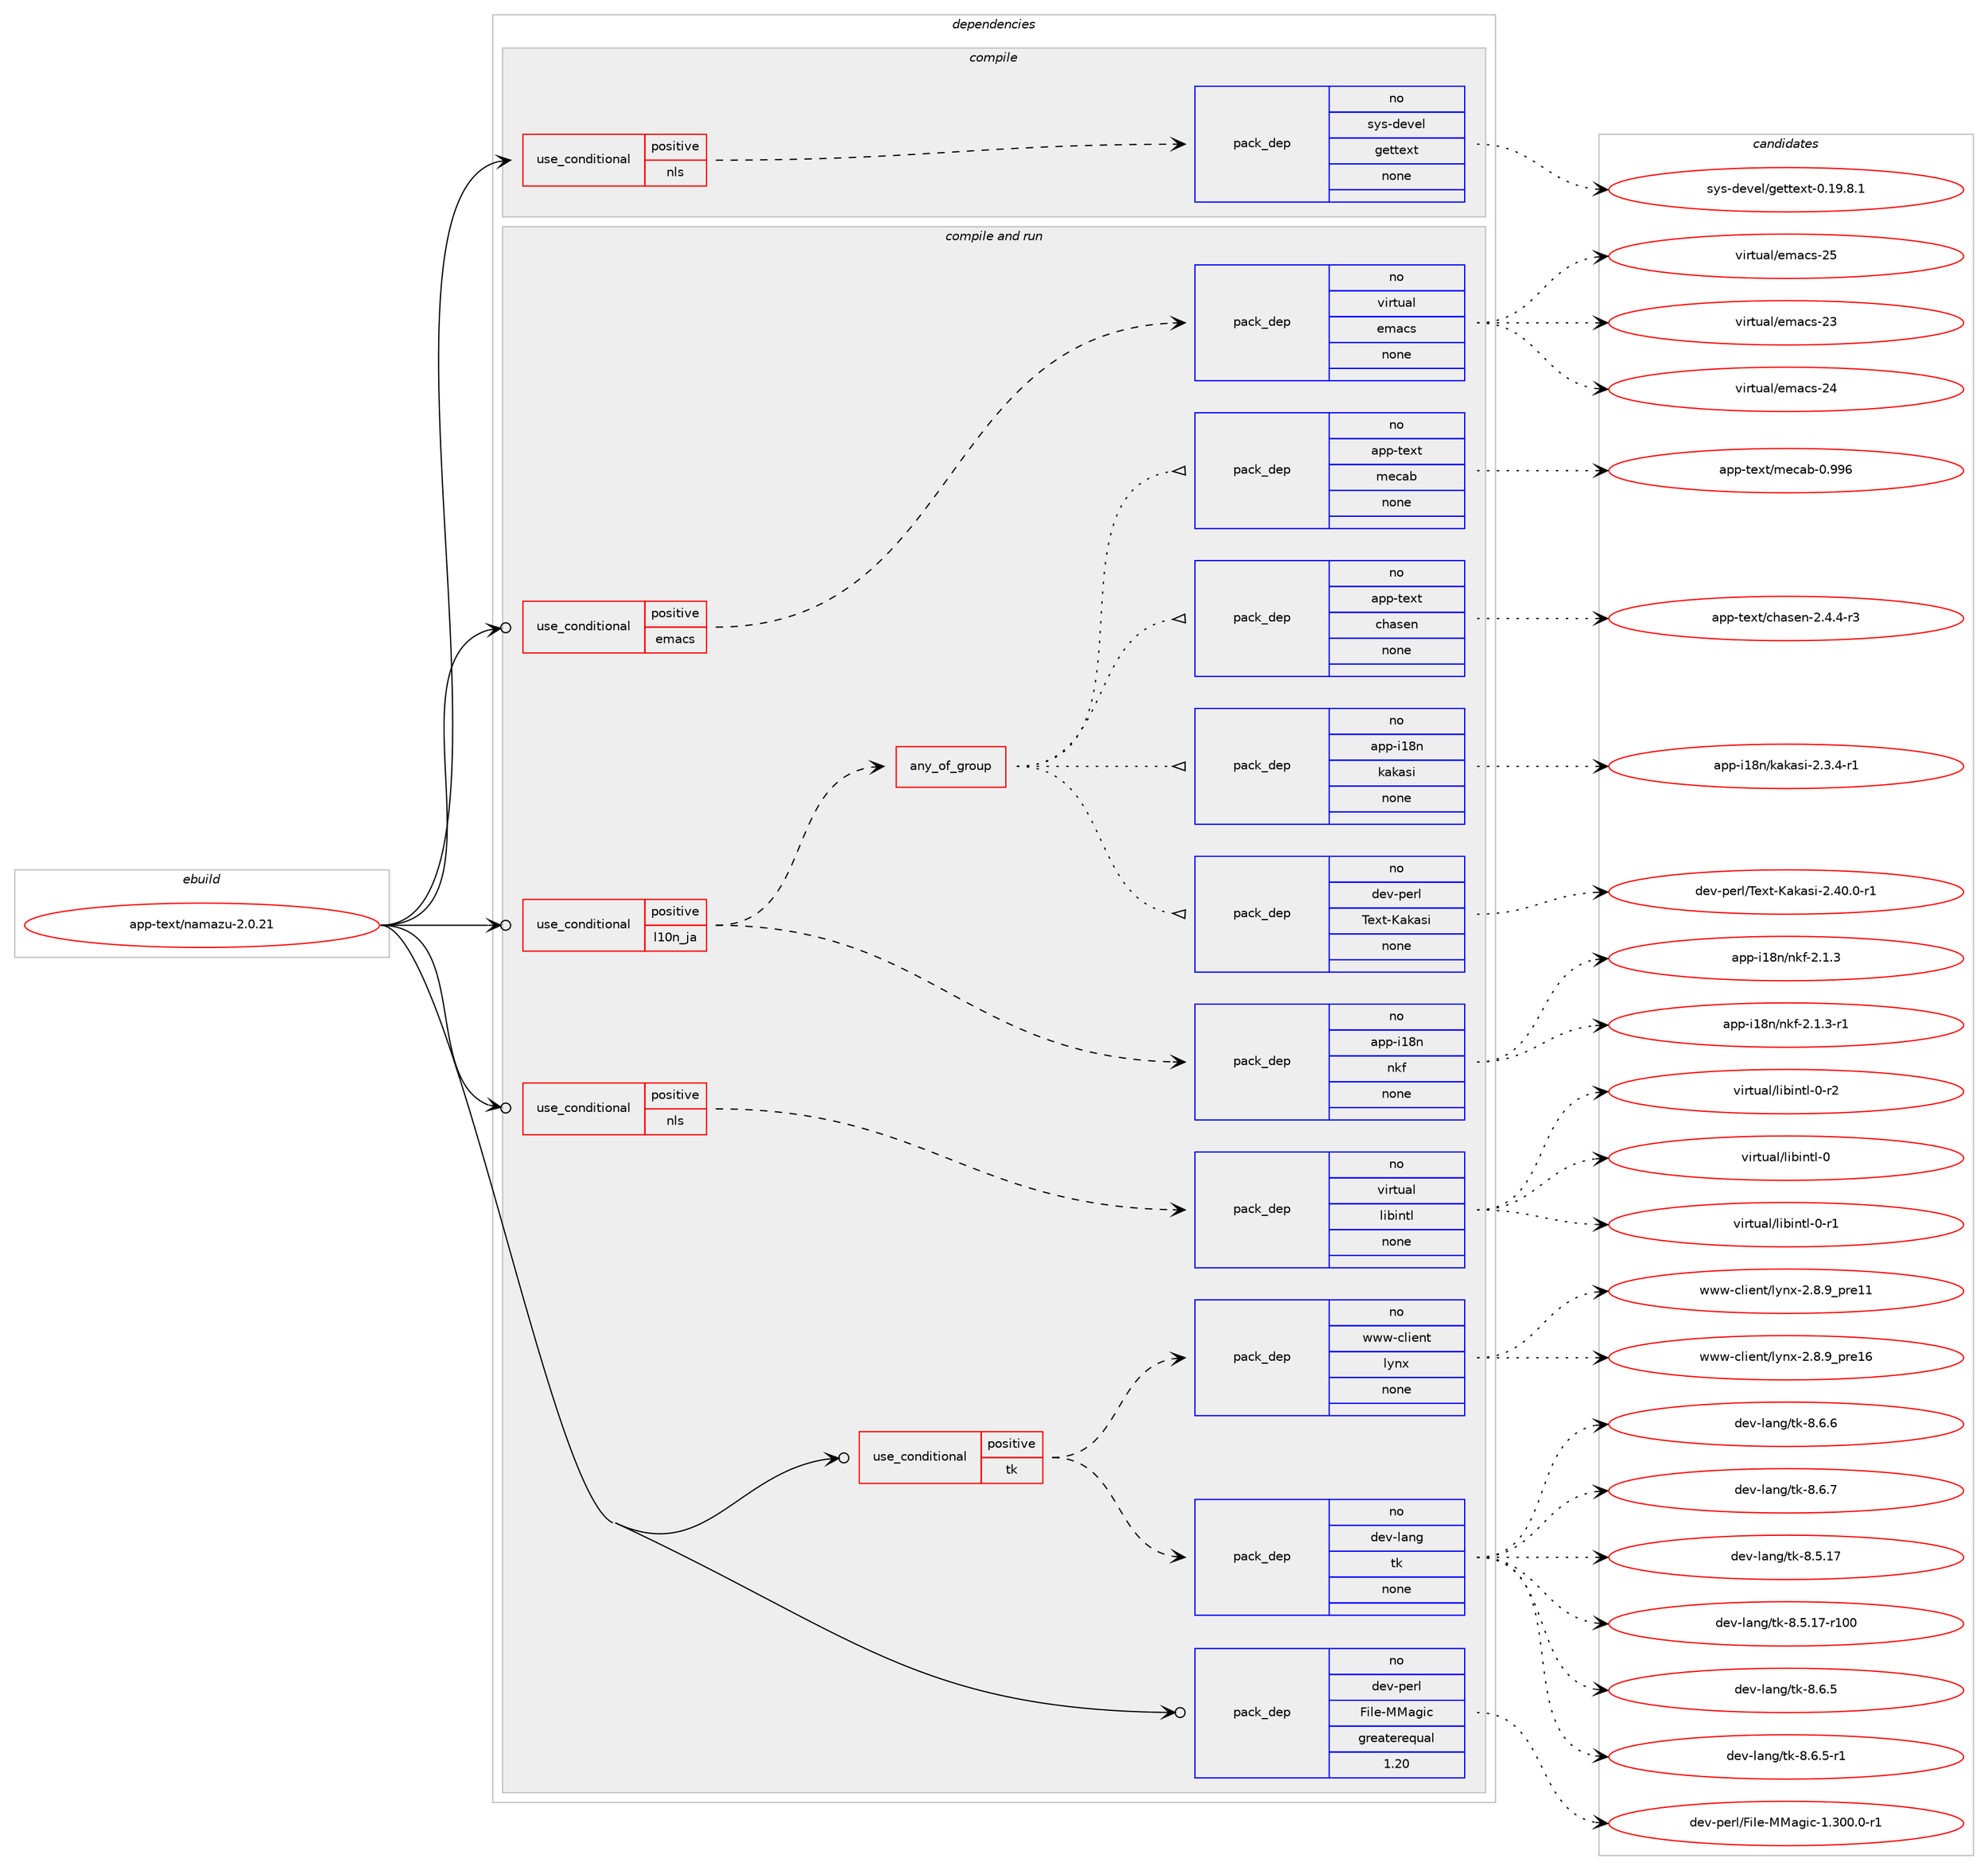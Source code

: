digraph prolog {

# *************
# Graph options
# *************

newrank=true;
concentrate=true;
compound=true;
graph [rankdir=LR,fontname=Helvetica,fontsize=10,ranksep=1.5];#, ranksep=2.5, nodesep=0.2];
edge  [arrowhead=vee];
node  [fontname=Helvetica,fontsize=10];

# **********
# The ebuild
# **********

subgraph cluster_leftcol {
color=gray;
rank=same;
label=<<i>ebuild</i>>;
id [label="app-text/namazu-2.0.21", color=red, width=4, href="../app-text/namazu-2.0.21.svg"];
}

# ****************
# The dependencies
# ****************

subgraph cluster_midcol {
color=gray;
label=<<i>dependencies</i>>;
subgraph cluster_compile {
fillcolor="#eeeeee";
style=filled;
label=<<i>compile</i>>;
subgraph cond14822 {
dependency58290 [label=<<TABLE BORDER="0" CELLBORDER="1" CELLSPACING="0" CELLPADDING="4"><TR><TD ROWSPAN="3" CELLPADDING="10">use_conditional</TD></TR><TR><TD>positive</TD></TR><TR><TD>nls</TD></TR></TABLE>>, shape=none, color=red];
subgraph pack42380 {
dependency58291 [label=<<TABLE BORDER="0" CELLBORDER="1" CELLSPACING="0" CELLPADDING="4" WIDTH="220"><TR><TD ROWSPAN="6" CELLPADDING="30">pack_dep</TD></TR><TR><TD WIDTH="110">no</TD></TR><TR><TD>sys-devel</TD></TR><TR><TD>gettext</TD></TR><TR><TD>none</TD></TR><TR><TD></TD></TR></TABLE>>, shape=none, color=blue];
}
dependency58290:e -> dependency58291:w [weight=20,style="dashed",arrowhead="vee"];
}
id:e -> dependency58290:w [weight=20,style="solid",arrowhead="vee"];
}
subgraph cluster_compileandrun {
fillcolor="#eeeeee";
style=filled;
label=<<i>compile and run</i>>;
subgraph cond14823 {
dependency58292 [label=<<TABLE BORDER="0" CELLBORDER="1" CELLSPACING="0" CELLPADDING="4"><TR><TD ROWSPAN="3" CELLPADDING="10">use_conditional</TD></TR><TR><TD>positive</TD></TR><TR><TD>emacs</TD></TR></TABLE>>, shape=none, color=red];
subgraph pack42381 {
dependency58293 [label=<<TABLE BORDER="0" CELLBORDER="1" CELLSPACING="0" CELLPADDING="4" WIDTH="220"><TR><TD ROWSPAN="6" CELLPADDING="30">pack_dep</TD></TR><TR><TD WIDTH="110">no</TD></TR><TR><TD>virtual</TD></TR><TR><TD>emacs</TD></TR><TR><TD>none</TD></TR><TR><TD></TD></TR></TABLE>>, shape=none, color=blue];
}
dependency58292:e -> dependency58293:w [weight=20,style="dashed",arrowhead="vee"];
}
id:e -> dependency58292:w [weight=20,style="solid",arrowhead="odotvee"];
subgraph cond14824 {
dependency58294 [label=<<TABLE BORDER="0" CELLBORDER="1" CELLSPACING="0" CELLPADDING="4"><TR><TD ROWSPAN="3" CELLPADDING="10">use_conditional</TD></TR><TR><TD>positive</TD></TR><TR><TD>l10n_ja</TD></TR></TABLE>>, shape=none, color=red];
subgraph pack42382 {
dependency58295 [label=<<TABLE BORDER="0" CELLBORDER="1" CELLSPACING="0" CELLPADDING="4" WIDTH="220"><TR><TD ROWSPAN="6" CELLPADDING="30">pack_dep</TD></TR><TR><TD WIDTH="110">no</TD></TR><TR><TD>app-i18n</TD></TR><TR><TD>nkf</TD></TR><TR><TD>none</TD></TR><TR><TD></TD></TR></TABLE>>, shape=none, color=blue];
}
dependency58294:e -> dependency58295:w [weight=20,style="dashed",arrowhead="vee"];
subgraph any1062 {
dependency58296 [label=<<TABLE BORDER="0" CELLBORDER="1" CELLSPACING="0" CELLPADDING="4"><TR><TD CELLPADDING="10">any_of_group</TD></TR></TABLE>>, shape=none, color=red];subgraph pack42383 {
dependency58297 [label=<<TABLE BORDER="0" CELLBORDER="1" CELLSPACING="0" CELLPADDING="4" WIDTH="220"><TR><TD ROWSPAN="6" CELLPADDING="30">pack_dep</TD></TR><TR><TD WIDTH="110">no</TD></TR><TR><TD>dev-perl</TD></TR><TR><TD>Text-Kakasi</TD></TR><TR><TD>none</TD></TR><TR><TD></TD></TR></TABLE>>, shape=none, color=blue];
}
dependency58296:e -> dependency58297:w [weight=20,style="dotted",arrowhead="oinv"];
subgraph pack42384 {
dependency58298 [label=<<TABLE BORDER="0" CELLBORDER="1" CELLSPACING="0" CELLPADDING="4" WIDTH="220"><TR><TD ROWSPAN="6" CELLPADDING="30">pack_dep</TD></TR><TR><TD WIDTH="110">no</TD></TR><TR><TD>app-i18n</TD></TR><TR><TD>kakasi</TD></TR><TR><TD>none</TD></TR><TR><TD></TD></TR></TABLE>>, shape=none, color=blue];
}
dependency58296:e -> dependency58298:w [weight=20,style="dotted",arrowhead="oinv"];
subgraph pack42385 {
dependency58299 [label=<<TABLE BORDER="0" CELLBORDER="1" CELLSPACING="0" CELLPADDING="4" WIDTH="220"><TR><TD ROWSPAN="6" CELLPADDING="30">pack_dep</TD></TR><TR><TD WIDTH="110">no</TD></TR><TR><TD>app-text</TD></TR><TR><TD>chasen</TD></TR><TR><TD>none</TD></TR><TR><TD></TD></TR></TABLE>>, shape=none, color=blue];
}
dependency58296:e -> dependency58299:w [weight=20,style="dotted",arrowhead="oinv"];
subgraph pack42386 {
dependency58300 [label=<<TABLE BORDER="0" CELLBORDER="1" CELLSPACING="0" CELLPADDING="4" WIDTH="220"><TR><TD ROWSPAN="6" CELLPADDING="30">pack_dep</TD></TR><TR><TD WIDTH="110">no</TD></TR><TR><TD>app-text</TD></TR><TR><TD>mecab</TD></TR><TR><TD>none</TD></TR><TR><TD></TD></TR></TABLE>>, shape=none, color=blue];
}
dependency58296:e -> dependency58300:w [weight=20,style="dotted",arrowhead="oinv"];
}
dependency58294:e -> dependency58296:w [weight=20,style="dashed",arrowhead="vee"];
}
id:e -> dependency58294:w [weight=20,style="solid",arrowhead="odotvee"];
subgraph cond14825 {
dependency58301 [label=<<TABLE BORDER="0" CELLBORDER="1" CELLSPACING="0" CELLPADDING="4"><TR><TD ROWSPAN="3" CELLPADDING="10">use_conditional</TD></TR><TR><TD>positive</TD></TR><TR><TD>nls</TD></TR></TABLE>>, shape=none, color=red];
subgraph pack42387 {
dependency58302 [label=<<TABLE BORDER="0" CELLBORDER="1" CELLSPACING="0" CELLPADDING="4" WIDTH="220"><TR><TD ROWSPAN="6" CELLPADDING="30">pack_dep</TD></TR><TR><TD WIDTH="110">no</TD></TR><TR><TD>virtual</TD></TR><TR><TD>libintl</TD></TR><TR><TD>none</TD></TR><TR><TD></TD></TR></TABLE>>, shape=none, color=blue];
}
dependency58301:e -> dependency58302:w [weight=20,style="dashed",arrowhead="vee"];
}
id:e -> dependency58301:w [weight=20,style="solid",arrowhead="odotvee"];
subgraph cond14826 {
dependency58303 [label=<<TABLE BORDER="0" CELLBORDER="1" CELLSPACING="0" CELLPADDING="4"><TR><TD ROWSPAN="3" CELLPADDING="10">use_conditional</TD></TR><TR><TD>positive</TD></TR><TR><TD>tk</TD></TR></TABLE>>, shape=none, color=red];
subgraph pack42388 {
dependency58304 [label=<<TABLE BORDER="0" CELLBORDER="1" CELLSPACING="0" CELLPADDING="4" WIDTH="220"><TR><TD ROWSPAN="6" CELLPADDING="30">pack_dep</TD></TR><TR><TD WIDTH="110">no</TD></TR><TR><TD>dev-lang</TD></TR><TR><TD>tk</TD></TR><TR><TD>none</TD></TR><TR><TD></TD></TR></TABLE>>, shape=none, color=blue];
}
dependency58303:e -> dependency58304:w [weight=20,style="dashed",arrowhead="vee"];
subgraph pack42389 {
dependency58305 [label=<<TABLE BORDER="0" CELLBORDER="1" CELLSPACING="0" CELLPADDING="4" WIDTH="220"><TR><TD ROWSPAN="6" CELLPADDING="30">pack_dep</TD></TR><TR><TD WIDTH="110">no</TD></TR><TR><TD>www-client</TD></TR><TR><TD>lynx</TD></TR><TR><TD>none</TD></TR><TR><TD></TD></TR></TABLE>>, shape=none, color=blue];
}
dependency58303:e -> dependency58305:w [weight=20,style="dashed",arrowhead="vee"];
}
id:e -> dependency58303:w [weight=20,style="solid",arrowhead="odotvee"];
subgraph pack42390 {
dependency58306 [label=<<TABLE BORDER="0" CELLBORDER="1" CELLSPACING="0" CELLPADDING="4" WIDTH="220"><TR><TD ROWSPAN="6" CELLPADDING="30">pack_dep</TD></TR><TR><TD WIDTH="110">no</TD></TR><TR><TD>dev-perl</TD></TR><TR><TD>File-MMagic</TD></TR><TR><TD>greaterequal</TD></TR><TR><TD>1.20</TD></TR></TABLE>>, shape=none, color=blue];
}
id:e -> dependency58306:w [weight=20,style="solid",arrowhead="odotvee"];
}
subgraph cluster_run {
fillcolor="#eeeeee";
style=filled;
label=<<i>run</i>>;
}
}

# **************
# The candidates
# **************

subgraph cluster_choices {
rank=same;
color=gray;
label=<<i>candidates</i>>;

subgraph choice42380 {
color=black;
nodesep=1;
choice1151211154510010111810110847103101116116101120116454846495746564649 [label="sys-devel/gettext-0.19.8.1", color=red, width=4,href="../sys-devel/gettext-0.19.8.1.svg"];
dependency58291:e -> choice1151211154510010111810110847103101116116101120116454846495746564649:w [style=dotted,weight="100"];
}
subgraph choice42381 {
color=black;
nodesep=1;
choice11810511411611797108471011099799115455051 [label="virtual/emacs-23", color=red, width=4,href="../virtual/emacs-23.svg"];
choice11810511411611797108471011099799115455052 [label="virtual/emacs-24", color=red, width=4,href="../virtual/emacs-24.svg"];
choice11810511411611797108471011099799115455053 [label="virtual/emacs-25", color=red, width=4,href="../virtual/emacs-25.svg"];
dependency58293:e -> choice11810511411611797108471011099799115455051:w [style=dotted,weight="100"];
dependency58293:e -> choice11810511411611797108471011099799115455052:w [style=dotted,weight="100"];
dependency58293:e -> choice11810511411611797108471011099799115455053:w [style=dotted,weight="100"];
}
subgraph choice42382 {
color=black;
nodesep=1;
choice9711211245105495611047110107102455046494651 [label="app-i18n/nkf-2.1.3", color=red, width=4,href="../app-i18n/nkf-2.1.3.svg"];
choice97112112451054956110471101071024550464946514511449 [label="app-i18n/nkf-2.1.3-r1", color=red, width=4,href="../app-i18n/nkf-2.1.3-r1.svg"];
dependency58295:e -> choice9711211245105495611047110107102455046494651:w [style=dotted,weight="100"];
dependency58295:e -> choice97112112451054956110471101071024550464946514511449:w [style=dotted,weight="100"];
}
subgraph choice42383 {
color=black;
nodesep=1;
choice10010111845112101114108478410112011645759710797115105455046524846484511449 [label="dev-perl/Text-Kakasi-2.40.0-r1", color=red, width=4,href="../dev-perl/Text-Kakasi-2.40.0-r1.svg"];
dependency58297:e -> choice10010111845112101114108478410112011645759710797115105455046524846484511449:w [style=dotted,weight="100"];
}
subgraph choice42384 {
color=black;
nodesep=1;
choice971121124510549561104710797107971151054550465146524511449 [label="app-i18n/kakasi-2.3.4-r1", color=red, width=4,href="../app-i18n/kakasi-2.3.4-r1.svg"];
dependency58298:e -> choice971121124510549561104710797107971151054550465146524511449:w [style=dotted,weight="100"];
}
subgraph choice42385 {
color=black;
nodesep=1;
choice97112112451161011201164799104971151011104550465246524511451 [label="app-text/chasen-2.4.4-r3", color=red, width=4,href="../app-text/chasen-2.4.4-r3.svg"];
dependency58299:e -> choice97112112451161011201164799104971151011104550465246524511451:w [style=dotted,weight="100"];
}
subgraph choice42386 {
color=black;
nodesep=1;
choice971121124511610112011647109101999798454846575754 [label="app-text/mecab-0.996", color=red, width=4,href="../app-text/mecab-0.996.svg"];
dependency58300:e -> choice971121124511610112011647109101999798454846575754:w [style=dotted,weight="100"];
}
subgraph choice42387 {
color=black;
nodesep=1;
choice1181051141161179710847108105981051101161084548 [label="virtual/libintl-0", color=red, width=4,href="../virtual/libintl-0.svg"];
choice11810511411611797108471081059810511011610845484511449 [label="virtual/libintl-0-r1", color=red, width=4,href="../virtual/libintl-0-r1.svg"];
choice11810511411611797108471081059810511011610845484511450 [label="virtual/libintl-0-r2", color=red, width=4,href="../virtual/libintl-0-r2.svg"];
dependency58302:e -> choice1181051141161179710847108105981051101161084548:w [style=dotted,weight="100"];
dependency58302:e -> choice11810511411611797108471081059810511011610845484511449:w [style=dotted,weight="100"];
dependency58302:e -> choice11810511411611797108471081059810511011610845484511450:w [style=dotted,weight="100"];
}
subgraph choice42388 {
color=black;
nodesep=1;
choice10010111845108971101034711610745564653464955 [label="dev-lang/tk-8.5.17", color=red, width=4,href="../dev-lang/tk-8.5.17.svg"];
choice1001011184510897110103471161074556465346495545114494848 [label="dev-lang/tk-8.5.17-r100", color=red, width=4,href="../dev-lang/tk-8.5.17-r100.svg"];
choice100101118451089711010347116107455646544653 [label="dev-lang/tk-8.6.5", color=red, width=4,href="../dev-lang/tk-8.6.5.svg"];
choice1001011184510897110103471161074556465446534511449 [label="dev-lang/tk-8.6.5-r1", color=red, width=4,href="../dev-lang/tk-8.6.5-r1.svg"];
choice100101118451089711010347116107455646544654 [label="dev-lang/tk-8.6.6", color=red, width=4,href="../dev-lang/tk-8.6.6.svg"];
choice100101118451089711010347116107455646544655 [label="dev-lang/tk-8.6.7", color=red, width=4,href="../dev-lang/tk-8.6.7.svg"];
dependency58304:e -> choice10010111845108971101034711610745564653464955:w [style=dotted,weight="100"];
dependency58304:e -> choice1001011184510897110103471161074556465346495545114494848:w [style=dotted,weight="100"];
dependency58304:e -> choice100101118451089711010347116107455646544653:w [style=dotted,weight="100"];
dependency58304:e -> choice1001011184510897110103471161074556465446534511449:w [style=dotted,weight="100"];
dependency58304:e -> choice100101118451089711010347116107455646544654:w [style=dotted,weight="100"];
dependency58304:e -> choice100101118451089711010347116107455646544655:w [style=dotted,weight="100"];
}
subgraph choice42389 {
color=black;
nodesep=1;
choice119119119459910810510111011647108121110120455046564657951121141014949 [label="www-client/lynx-2.8.9_pre11", color=red, width=4,href="../www-client/lynx-2.8.9_pre11.svg"];
choice119119119459910810510111011647108121110120455046564657951121141014954 [label="www-client/lynx-2.8.9_pre16", color=red, width=4,href="../www-client/lynx-2.8.9_pre16.svg"];
dependency58305:e -> choice119119119459910810510111011647108121110120455046564657951121141014949:w [style=dotted,weight="100"];
dependency58305:e -> choice119119119459910810510111011647108121110120455046564657951121141014954:w [style=dotted,weight="100"];
}
subgraph choice42390 {
color=black;
nodesep=1;
choice100101118451121011141084770105108101457777971031059945494651484846484511449 [label="dev-perl/File-MMagic-1.300.0-r1", color=red, width=4,href="../dev-perl/File-MMagic-1.300.0-r1.svg"];
dependency58306:e -> choice100101118451121011141084770105108101457777971031059945494651484846484511449:w [style=dotted,weight="100"];
}
}

}
